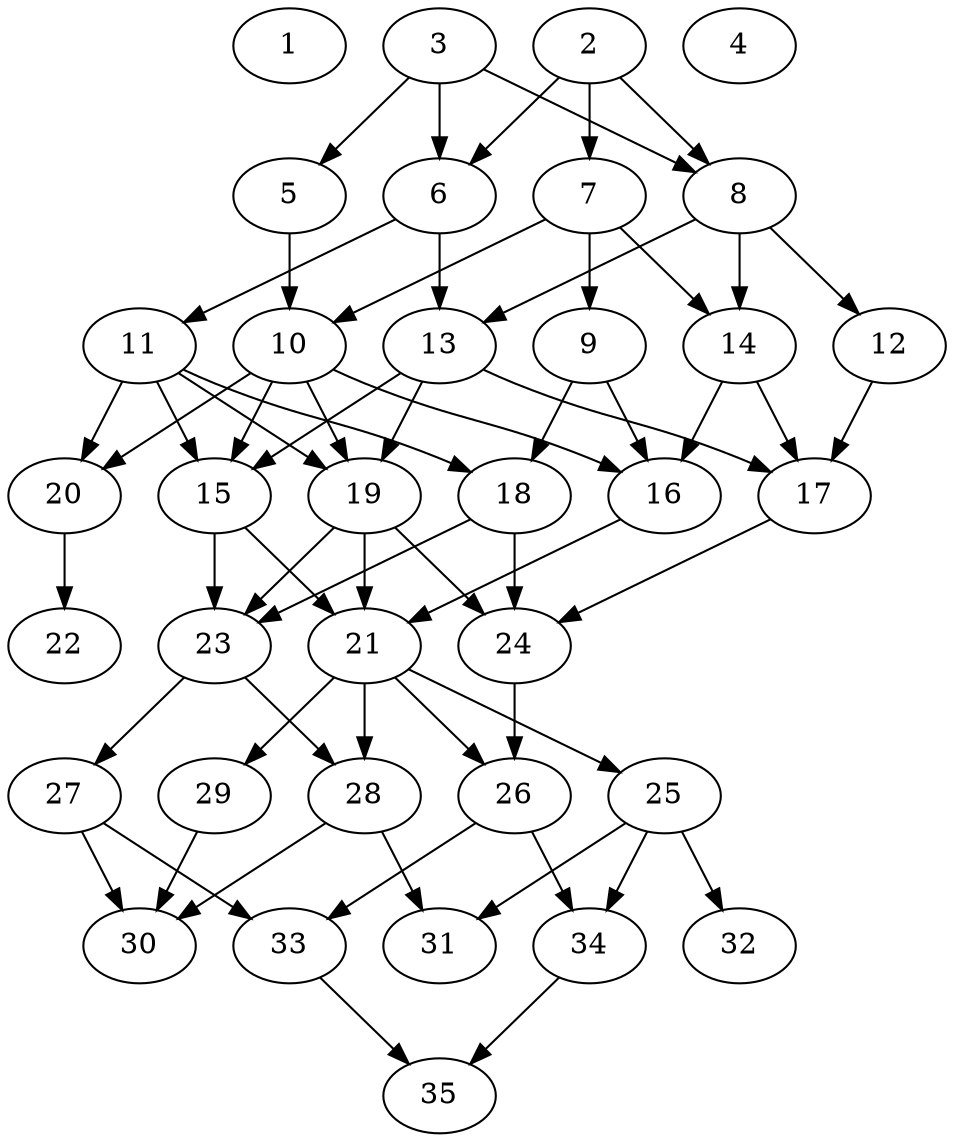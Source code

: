 // DAG automatically generated by daggen at Thu Oct  3 14:05:38 2019
// ./daggen --dot -n 35 --ccr 0.4 --fat 0.5 --regular 0.7 --density 0.5 --mindata 5242880 --maxdata 52428800 
digraph G {
  1 [size="57461760", alpha="0.02", expect_size="22984704"] 
  2 [size="27074560", alpha="0.04", expect_size="10829824"] 
  2 -> 6 [size ="10829824"]
  2 -> 7 [size ="10829824"]
  2 -> 8 [size ="10829824"]
  3 [size="76505600", alpha="0.11", expect_size="30602240"] 
  3 -> 5 [size ="30602240"]
  3 -> 6 [size ="30602240"]
  3 -> 8 [size ="30602240"]
  4 [size="27143680", alpha="0.13", expect_size="10857472"] 
  5 [size="44037120", alpha="0.03", expect_size="17614848"] 
  5 -> 10 [size ="17614848"]
  6 [size="123064320", alpha="0.17", expect_size="49225728"] 
  6 -> 11 [size ="49225728"]
  6 -> 13 [size ="49225728"]
  7 [size="55449600", alpha="0.06", expect_size="22179840"] 
  7 -> 9 [size ="22179840"]
  7 -> 10 [size ="22179840"]
  7 -> 14 [size ="22179840"]
  8 [size="110374400", alpha="0.10", expect_size="44149760"] 
  8 -> 12 [size ="44149760"]
  8 -> 13 [size ="44149760"]
  8 -> 14 [size ="44149760"]
  9 [size="45752320", alpha="0.08", expect_size="18300928"] 
  9 -> 16 [size ="18300928"]
  9 -> 18 [size ="18300928"]
  10 [size="96875520", alpha="0.19", expect_size="38750208"] 
  10 -> 15 [size ="38750208"]
  10 -> 16 [size ="38750208"]
  10 -> 19 [size ="38750208"]
  10 -> 20 [size ="38750208"]
  11 [size="36935680", alpha="0.01", expect_size="14774272"] 
  11 -> 15 [size ="14774272"]
  11 -> 18 [size ="14774272"]
  11 -> 19 [size ="14774272"]
  11 -> 20 [size ="14774272"]
  12 [size="50063360", alpha="0.02", expect_size="20025344"] 
  12 -> 17 [size ="20025344"]
  13 [size="74181120", alpha="0.09", expect_size="29672448"] 
  13 -> 15 [size ="29672448"]
  13 -> 17 [size ="29672448"]
  13 -> 19 [size ="29672448"]
  14 [size="23055360", alpha="0.10", expect_size="9222144"] 
  14 -> 16 [size ="9222144"]
  14 -> 17 [size ="9222144"]
  15 [size="102343680", alpha="0.07", expect_size="40937472"] 
  15 -> 21 [size ="40937472"]
  15 -> 23 [size ="40937472"]
  16 [size="118622720", alpha="0.08", expect_size="47449088"] 
  16 -> 21 [size ="47449088"]
  17 [size="103416320", alpha="0.14", expect_size="41366528"] 
  17 -> 24 [size ="41366528"]
  18 [size="21624320", alpha="0.08", expect_size="8649728"] 
  18 -> 23 [size ="8649728"]
  18 -> 24 [size ="8649728"]
  19 [size="78986240", alpha="0.01", expect_size="31594496"] 
  19 -> 21 [size ="31594496"]
  19 -> 23 [size ="31594496"]
  19 -> 24 [size ="31594496"]
  20 [size="127820800", alpha="0.09", expect_size="51128320"] 
  20 -> 22 [size ="51128320"]
  21 [size="121871360", alpha="0.05", expect_size="48748544"] 
  21 -> 25 [size ="48748544"]
  21 -> 26 [size ="48748544"]
  21 -> 28 [size ="48748544"]
  21 -> 29 [size ="48748544"]
  22 [size="129779200", alpha="0.04", expect_size="51911680"] 
  23 [size="24317440", alpha="0.13", expect_size="9726976"] 
  23 -> 27 [size ="9726976"]
  23 -> 28 [size ="9726976"]
  24 [size="80089600", alpha="0.05", expect_size="32035840"] 
  24 -> 26 [size ="32035840"]
  25 [size="21360640", alpha="0.02", expect_size="8544256"] 
  25 -> 31 [size ="8544256"]
  25 -> 32 [size ="8544256"]
  25 -> 34 [size ="8544256"]
  26 [size="60633600", alpha="0.17", expect_size="24253440"] 
  26 -> 33 [size ="24253440"]
  26 -> 34 [size ="24253440"]
  27 [size="106513920", alpha="0.20", expect_size="42605568"] 
  27 -> 30 [size ="42605568"]
  27 -> 33 [size ="42605568"]
  28 [size="74053120", alpha="0.19", expect_size="29621248"] 
  28 -> 30 [size ="29621248"]
  28 -> 31 [size ="29621248"]
  29 [size="120734720", alpha="0.04", expect_size="48293888"] 
  29 -> 30 [size ="48293888"]
  30 [size="124375040", alpha="0.03", expect_size="49750016"] 
  31 [size="60899840", alpha="0.06", expect_size="24359936"] 
  32 [size="92628480", alpha="0.15", expect_size="37051392"] 
  33 [size="115566080", alpha="0.15", expect_size="46226432"] 
  33 -> 35 [size ="46226432"]
  34 [size="75143680", alpha="0.16", expect_size="30057472"] 
  34 -> 35 [size ="30057472"]
  35 [size="103367680", alpha="0.12", expect_size="41347072"] 
}
